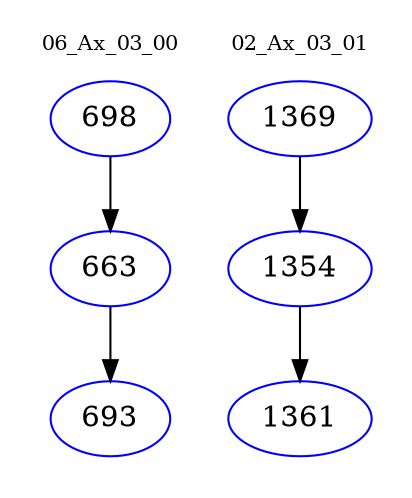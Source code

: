 digraph{
subgraph cluster_0 {
color = white
label = "06_Ax_03_00";
fontsize=10;
T0_698 [label="698", color="blue"]
T0_698 -> T0_663 [color="black"]
T0_663 [label="663", color="blue"]
T0_663 -> T0_693 [color="black"]
T0_693 [label="693", color="blue"]
}
subgraph cluster_1 {
color = white
label = "02_Ax_03_01";
fontsize=10;
T1_1369 [label="1369", color="blue"]
T1_1369 -> T1_1354 [color="black"]
T1_1354 [label="1354", color="blue"]
T1_1354 -> T1_1361 [color="black"]
T1_1361 [label="1361", color="blue"]
}
}
